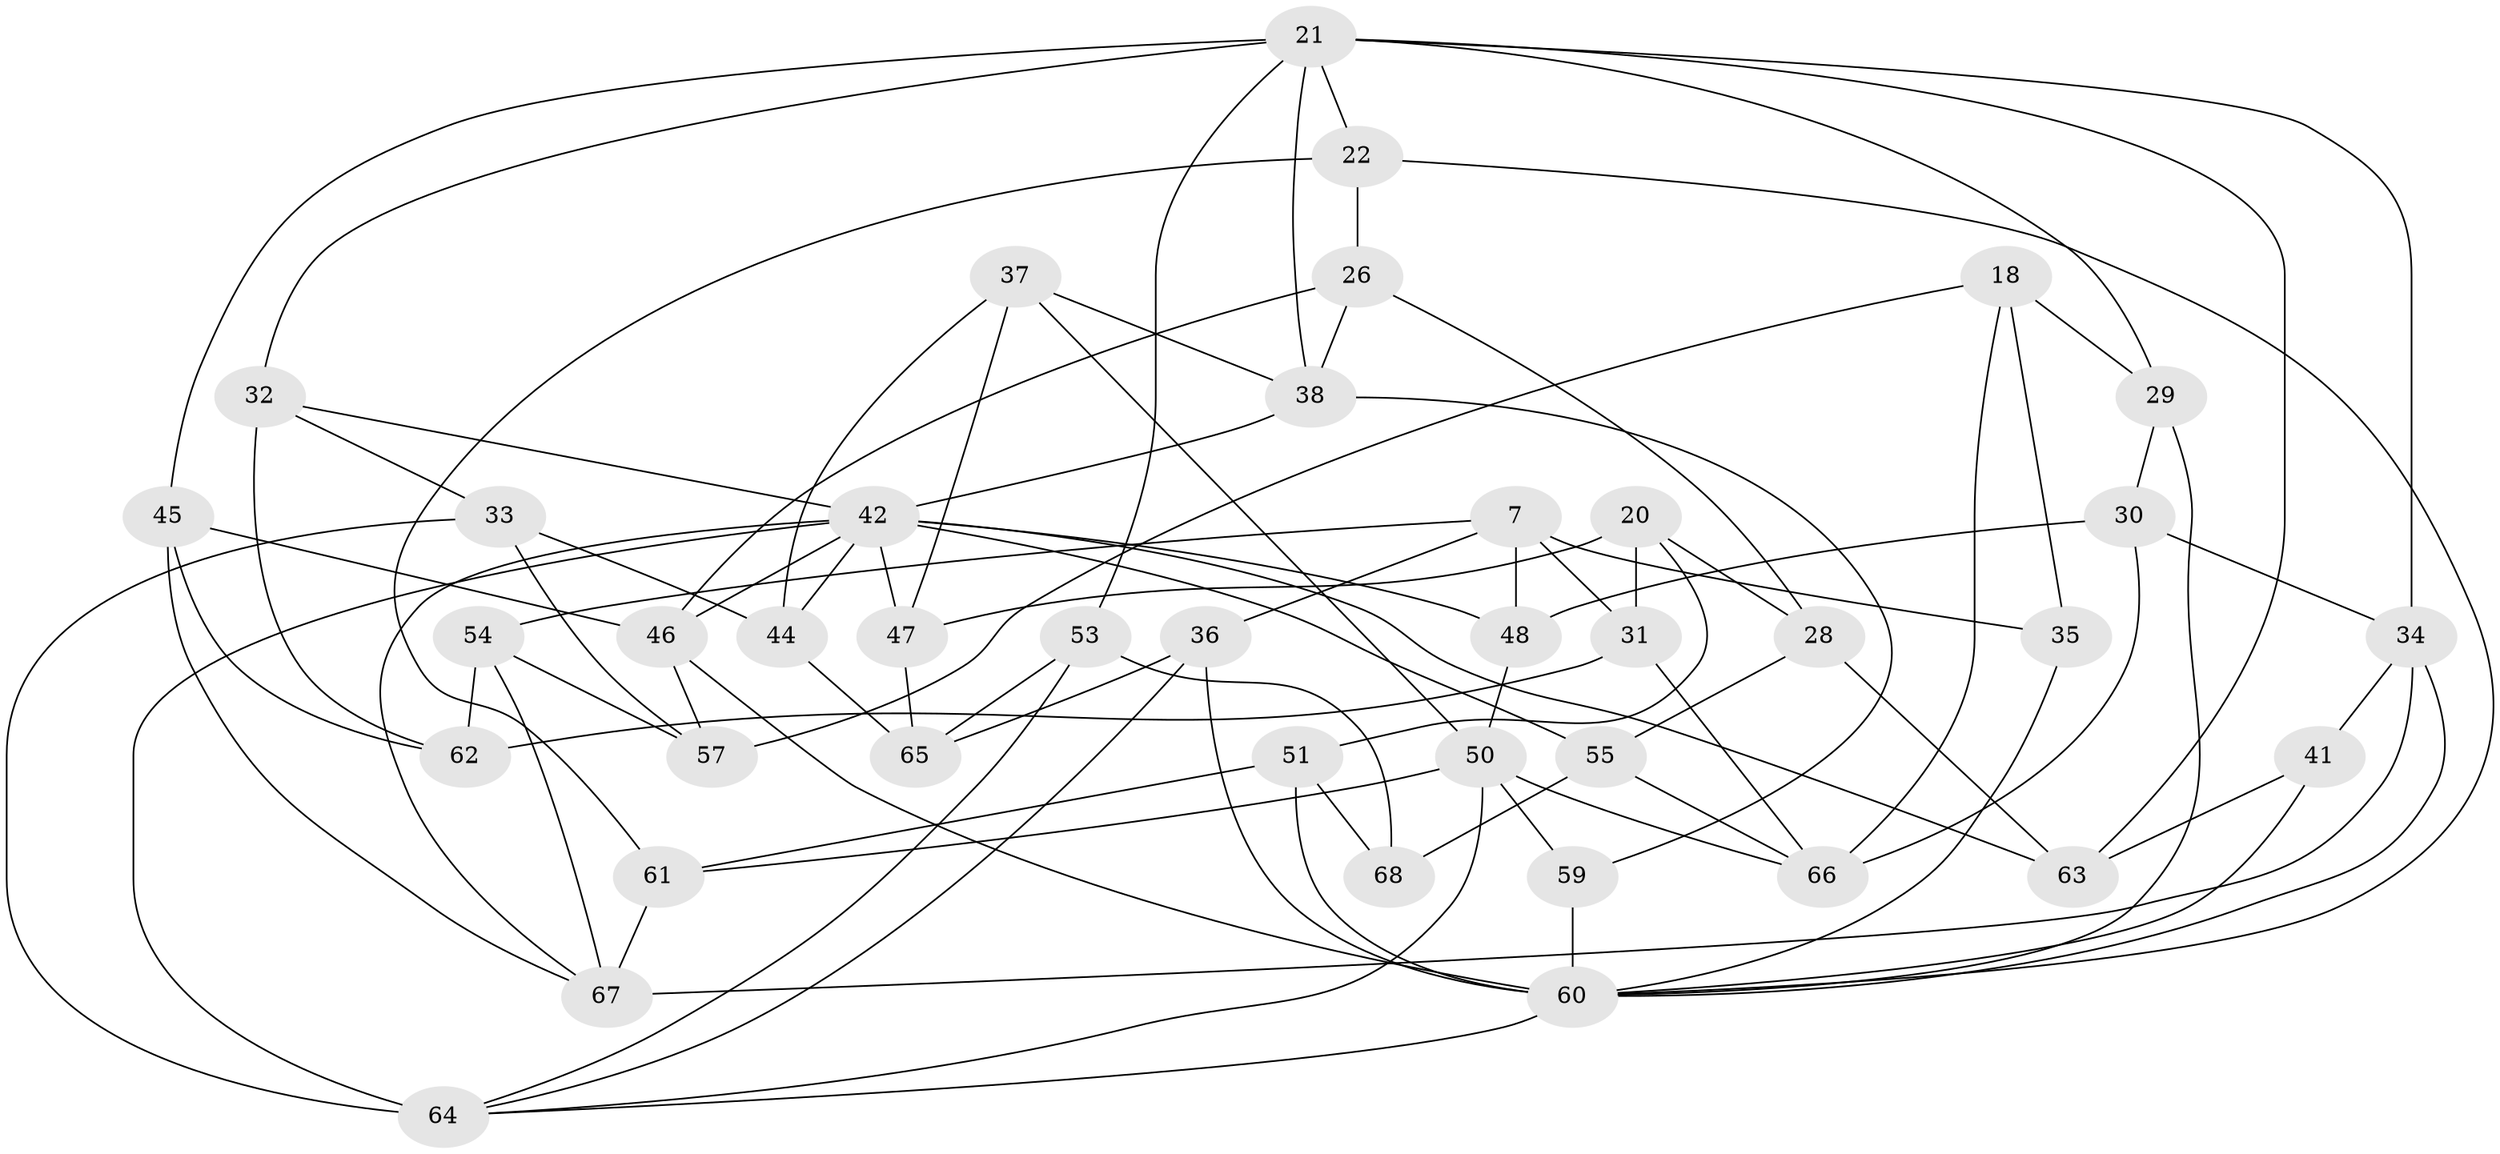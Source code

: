 // original degree distribution, {4: 1.0}
// Generated by graph-tools (version 1.1) at 2025/04/03/04/25 22:04:15]
// undirected, 40 vertices, 91 edges
graph export_dot {
graph [start="1"]
  node [color=gray90,style=filled];
  7 [super="+3"];
  18 [super="+16"];
  20;
  21 [super="+5+9"];
  22;
  26;
  28;
  29;
  30;
  31;
  32;
  33;
  34 [super="+25"];
  35;
  36;
  37;
  38 [super="+24"];
  41;
  42 [super="+8+12+40"];
  44;
  45 [super="+39"];
  46 [super="+11"];
  47;
  48 [super="+1"];
  50 [super="+19+23"];
  51 [super="+43"];
  53;
  54;
  55;
  57;
  59;
  60 [super="+17+49"];
  61;
  62;
  63;
  64 [super="+56"];
  65;
  66 [super="+52"];
  67 [super="+4+58"];
  68;
  7 -- 48 [weight=2];
  7 -- 35;
  7 -- 54;
  7 -- 36;
  7 -- 31;
  18 -- 35 [weight=2];
  18 -- 57;
  18 -- 29;
  18 -- 66 [weight=2];
  20 -- 51;
  20 -- 28;
  20 -- 31;
  20 -- 47;
  21 -- 32;
  21 -- 29;
  21 -- 53;
  21 -- 45;
  21 -- 22;
  21 -- 34;
  21 -- 63;
  21 -- 38;
  22 -- 61;
  22 -- 26;
  22 -- 60;
  26 -- 38;
  26 -- 28;
  26 -- 46;
  28 -- 63;
  28 -- 55;
  29 -- 30;
  29 -- 60;
  30 -- 66;
  30 -- 48;
  30 -- 34;
  31 -- 62;
  31 -- 66;
  32 -- 62;
  32 -- 33;
  32 -- 42;
  33 -- 57;
  33 -- 44;
  33 -- 64;
  34 -- 41 [weight=2];
  34 -- 67 [weight=3];
  34 -- 60;
  35 -- 60;
  36 -- 65;
  36 -- 64;
  36 -- 60;
  37 -- 38;
  37 -- 47;
  37 -- 44;
  37 -- 50;
  38 -- 59;
  38 -- 42 [weight=2];
  41 -- 63;
  41 -- 60;
  42 -- 46 [weight=2];
  42 -- 47;
  42 -- 55;
  42 -- 67;
  42 -- 63;
  42 -- 64 [weight=3];
  42 -- 48;
  42 -- 44;
  44 -- 65;
  45 -- 46 [weight=2];
  45 -- 62;
  45 -- 67 [weight=2];
  46 -- 57;
  46 -- 60 [weight=2];
  47 -- 65;
  48 -- 50 [weight=2];
  50 -- 61;
  50 -- 59 [weight=2];
  50 -- 64;
  50 -- 66;
  51 -- 68 [weight=2];
  51 -- 61;
  51 -- 60 [weight=2];
  53 -- 65;
  53 -- 68;
  53 -- 64;
  54 -- 62;
  54 -- 57;
  54 -- 67;
  55 -- 66;
  55 -- 68;
  59 -- 60;
  60 -- 64;
  61 -- 67;
}
